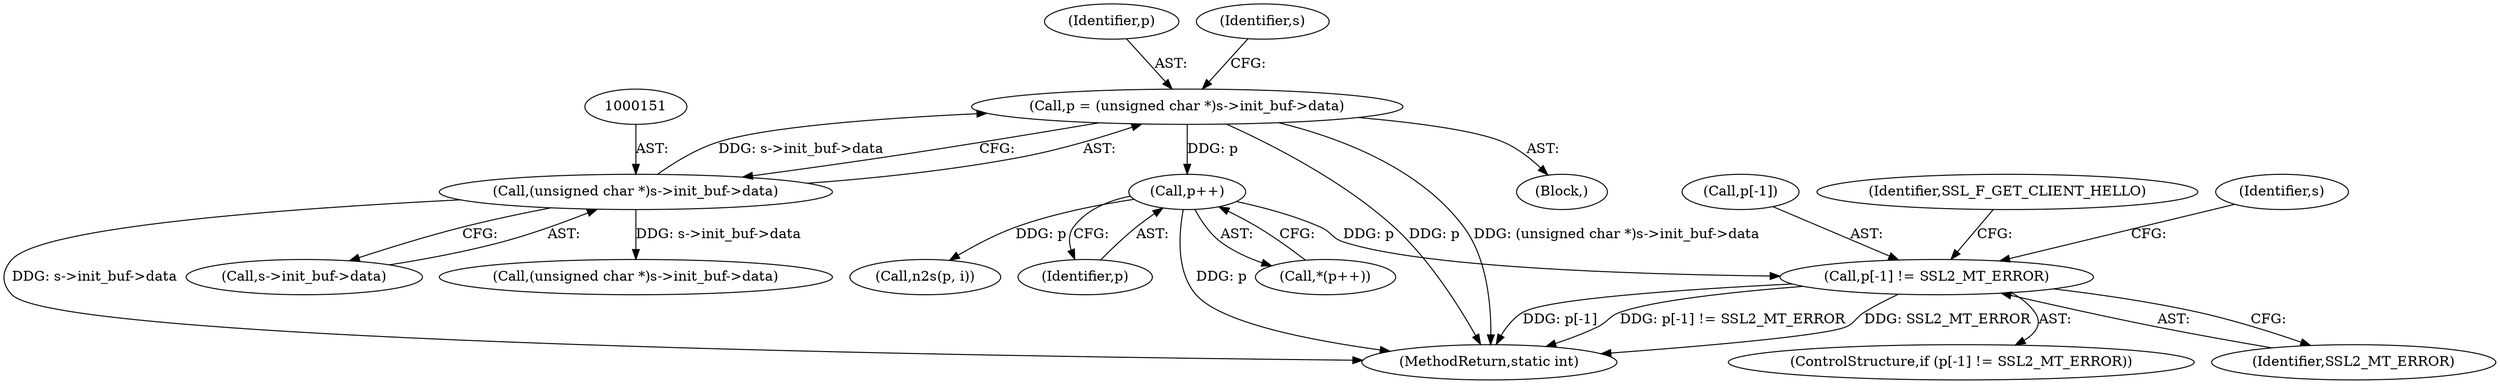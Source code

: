 digraph "0_openssl_d81a1600588b726c2bdccda7efad3cc7a87d6245@array" {
"1000207" [label="(Call,p[-1] != SSL2_MT_ERROR)"];
"1000202" [label="(Call,p++)"];
"1000148" [label="(Call,p = (unsigned char *)s->init_buf->data)"];
"1000150" [label="(Call,(unsigned char *)s->init_buf->data)"];
"1000202" [label="(Call,p++)"];
"1000148" [label="(Call,p = (unsigned char *)s->init_buf->data)"];
"1000150" [label="(Call,(unsigned char *)s->init_buf->data)"];
"1000149" [label="(Identifier,p)"];
"1000699" [label="(MethodReturn,static int)"];
"1000206" [label="(ControlStructure,if (p[-1] != SSL2_MT_ERROR))"];
"1000152" [label="(Call,s->init_buf->data)"];
"1000207" [label="(Call,p[-1] != SSL2_MT_ERROR)"];
"1000208" [label="(Call,p[-1])"];
"1000110" [label="(Block,)"];
"1000318" [label="(Call,(unsigned char *)s->init_buf->data)"];
"1000160" [label="(Identifier,s)"];
"1000201" [label="(Call,*(p++))"];
"1000227" [label="(Call,n2s(p, i))"];
"1000212" [label="(Identifier,SSL2_MT_ERROR)"];
"1000222" [label="(Identifier,SSL_F_GET_CLIENT_HELLO)"];
"1000215" [label="(Identifier,s)"];
"1000203" [label="(Identifier,p)"];
"1000207" -> "1000206"  [label="AST: "];
"1000207" -> "1000212"  [label="CFG: "];
"1000208" -> "1000207"  [label="AST: "];
"1000212" -> "1000207"  [label="AST: "];
"1000215" -> "1000207"  [label="CFG: "];
"1000222" -> "1000207"  [label="CFG: "];
"1000207" -> "1000699"  [label="DDG: p[-1]"];
"1000207" -> "1000699"  [label="DDG: p[-1] != SSL2_MT_ERROR"];
"1000207" -> "1000699"  [label="DDG: SSL2_MT_ERROR"];
"1000202" -> "1000207"  [label="DDG: p"];
"1000202" -> "1000201"  [label="AST: "];
"1000202" -> "1000203"  [label="CFG: "];
"1000203" -> "1000202"  [label="AST: "];
"1000201" -> "1000202"  [label="CFG: "];
"1000202" -> "1000699"  [label="DDG: p"];
"1000148" -> "1000202"  [label="DDG: p"];
"1000202" -> "1000227"  [label="DDG: p"];
"1000148" -> "1000110"  [label="AST: "];
"1000148" -> "1000150"  [label="CFG: "];
"1000149" -> "1000148"  [label="AST: "];
"1000150" -> "1000148"  [label="AST: "];
"1000160" -> "1000148"  [label="CFG: "];
"1000148" -> "1000699"  [label="DDG: p"];
"1000148" -> "1000699"  [label="DDG: (unsigned char *)s->init_buf->data"];
"1000150" -> "1000148"  [label="DDG: s->init_buf->data"];
"1000150" -> "1000152"  [label="CFG: "];
"1000151" -> "1000150"  [label="AST: "];
"1000152" -> "1000150"  [label="AST: "];
"1000150" -> "1000699"  [label="DDG: s->init_buf->data"];
"1000150" -> "1000318"  [label="DDG: s->init_buf->data"];
}
